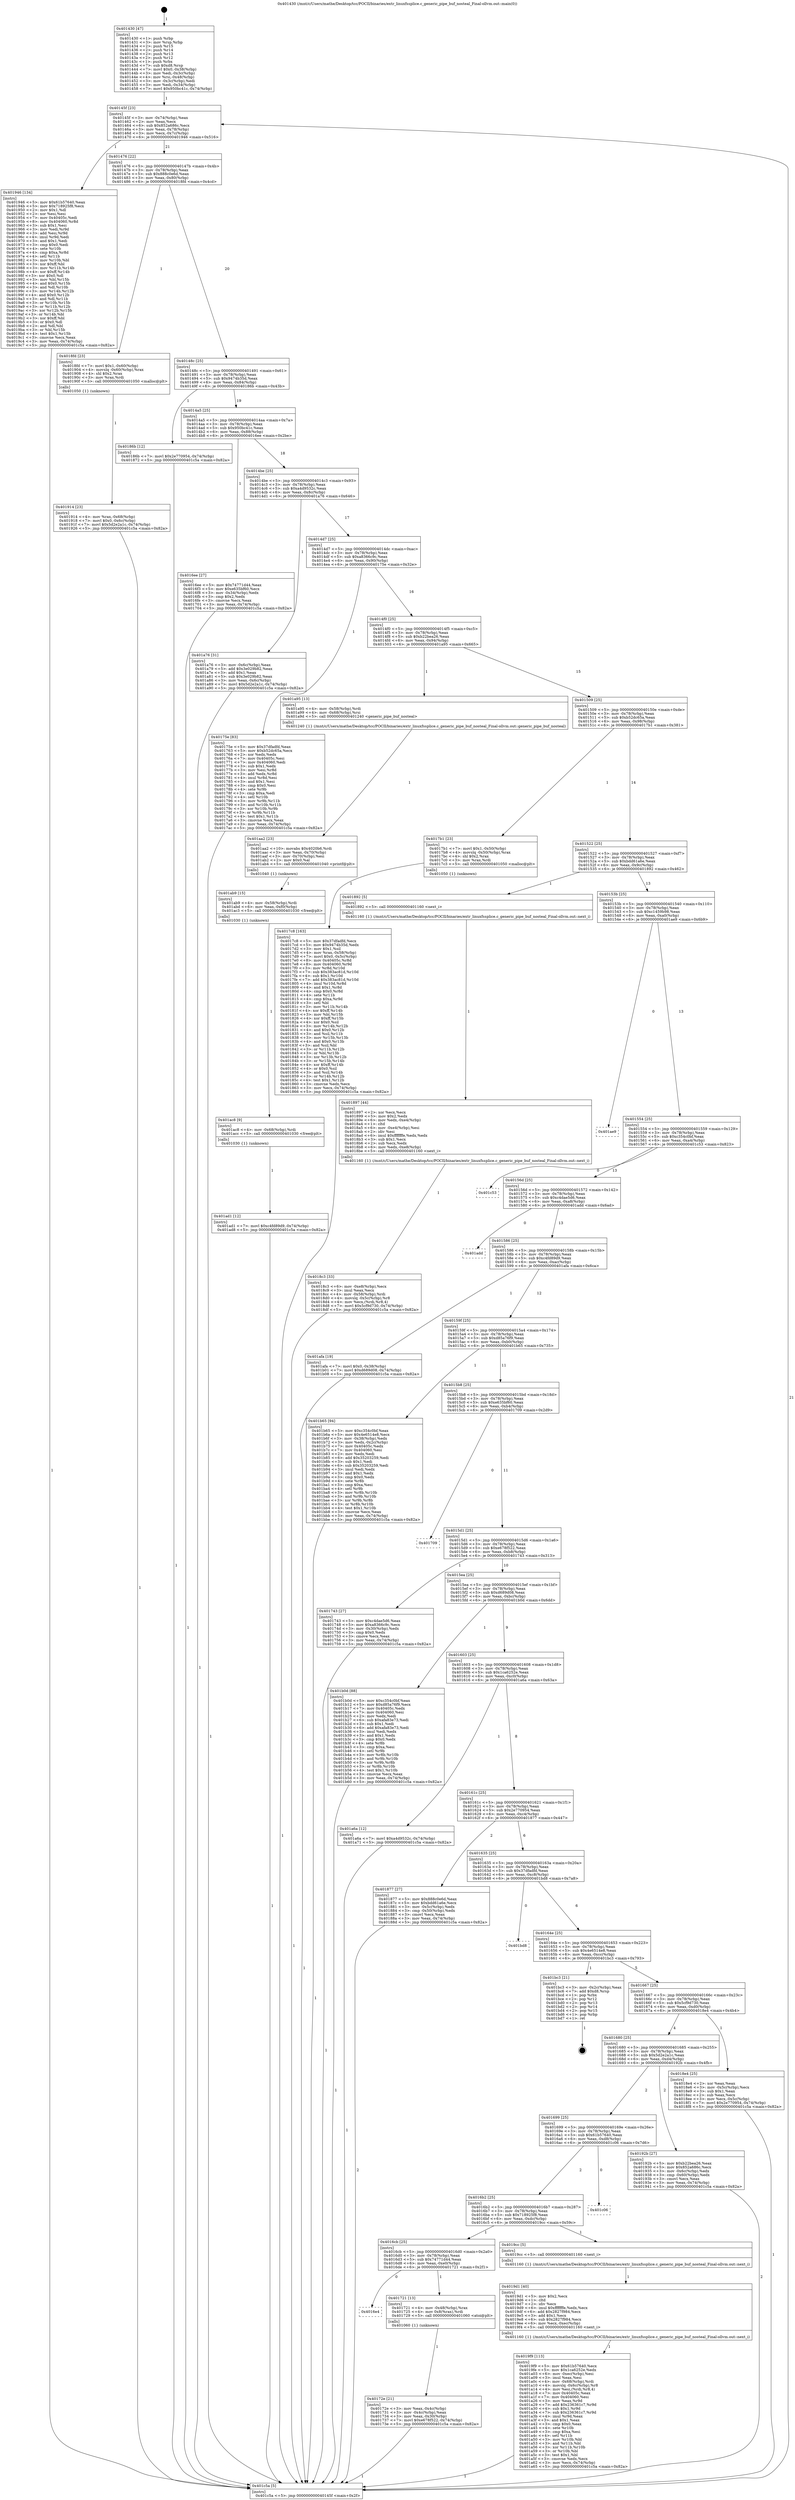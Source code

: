 digraph "0x401430" {
  label = "0x401430 (/mnt/c/Users/mathe/Desktop/tcc/POCII/binaries/extr_linuxfssplice.c_generic_pipe_buf_nosteal_Final-ollvm.out::main(0))"
  labelloc = "t"
  node[shape=record]

  Entry [label="",width=0.3,height=0.3,shape=circle,fillcolor=black,style=filled]
  "0x40145f" [label="{
     0x40145f [23]\l
     | [instrs]\l
     &nbsp;&nbsp;0x40145f \<+3\>: mov -0x74(%rbp),%eax\l
     &nbsp;&nbsp;0x401462 \<+2\>: mov %eax,%ecx\l
     &nbsp;&nbsp;0x401464 \<+6\>: sub $0x852a686c,%ecx\l
     &nbsp;&nbsp;0x40146a \<+3\>: mov %eax,-0x78(%rbp)\l
     &nbsp;&nbsp;0x40146d \<+3\>: mov %ecx,-0x7c(%rbp)\l
     &nbsp;&nbsp;0x401470 \<+6\>: je 0000000000401946 \<main+0x516\>\l
  }"]
  "0x401946" [label="{
     0x401946 [134]\l
     | [instrs]\l
     &nbsp;&nbsp;0x401946 \<+5\>: mov $0x61b57640,%eax\l
     &nbsp;&nbsp;0x40194b \<+5\>: mov $0x718925f8,%ecx\l
     &nbsp;&nbsp;0x401950 \<+2\>: mov $0x1,%dl\l
     &nbsp;&nbsp;0x401952 \<+2\>: xor %esi,%esi\l
     &nbsp;&nbsp;0x401954 \<+7\>: mov 0x40405c,%edi\l
     &nbsp;&nbsp;0x40195b \<+8\>: mov 0x404060,%r8d\l
     &nbsp;&nbsp;0x401963 \<+3\>: sub $0x1,%esi\l
     &nbsp;&nbsp;0x401966 \<+3\>: mov %edi,%r9d\l
     &nbsp;&nbsp;0x401969 \<+3\>: add %esi,%r9d\l
     &nbsp;&nbsp;0x40196c \<+4\>: imul %r9d,%edi\l
     &nbsp;&nbsp;0x401970 \<+3\>: and $0x1,%edi\l
     &nbsp;&nbsp;0x401973 \<+3\>: cmp $0x0,%edi\l
     &nbsp;&nbsp;0x401976 \<+4\>: sete %r10b\l
     &nbsp;&nbsp;0x40197a \<+4\>: cmp $0xa,%r8d\l
     &nbsp;&nbsp;0x40197e \<+4\>: setl %r11b\l
     &nbsp;&nbsp;0x401982 \<+3\>: mov %r10b,%bl\l
     &nbsp;&nbsp;0x401985 \<+3\>: xor $0xff,%bl\l
     &nbsp;&nbsp;0x401988 \<+3\>: mov %r11b,%r14b\l
     &nbsp;&nbsp;0x40198b \<+4\>: xor $0xff,%r14b\l
     &nbsp;&nbsp;0x40198f \<+3\>: xor $0x0,%dl\l
     &nbsp;&nbsp;0x401992 \<+3\>: mov %bl,%r15b\l
     &nbsp;&nbsp;0x401995 \<+4\>: and $0x0,%r15b\l
     &nbsp;&nbsp;0x401999 \<+3\>: and %dl,%r10b\l
     &nbsp;&nbsp;0x40199c \<+3\>: mov %r14b,%r12b\l
     &nbsp;&nbsp;0x40199f \<+4\>: and $0x0,%r12b\l
     &nbsp;&nbsp;0x4019a3 \<+3\>: and %dl,%r11b\l
     &nbsp;&nbsp;0x4019a6 \<+3\>: or %r10b,%r15b\l
     &nbsp;&nbsp;0x4019a9 \<+3\>: or %r11b,%r12b\l
     &nbsp;&nbsp;0x4019ac \<+3\>: xor %r12b,%r15b\l
     &nbsp;&nbsp;0x4019af \<+3\>: or %r14b,%bl\l
     &nbsp;&nbsp;0x4019b2 \<+3\>: xor $0xff,%bl\l
     &nbsp;&nbsp;0x4019b5 \<+3\>: or $0x0,%dl\l
     &nbsp;&nbsp;0x4019b8 \<+2\>: and %dl,%bl\l
     &nbsp;&nbsp;0x4019ba \<+3\>: or %bl,%r15b\l
     &nbsp;&nbsp;0x4019bd \<+4\>: test $0x1,%r15b\l
     &nbsp;&nbsp;0x4019c1 \<+3\>: cmovne %ecx,%eax\l
     &nbsp;&nbsp;0x4019c4 \<+3\>: mov %eax,-0x74(%rbp)\l
     &nbsp;&nbsp;0x4019c7 \<+5\>: jmp 0000000000401c5a \<main+0x82a\>\l
  }"]
  "0x401476" [label="{
     0x401476 [22]\l
     | [instrs]\l
     &nbsp;&nbsp;0x401476 \<+5\>: jmp 000000000040147b \<main+0x4b\>\l
     &nbsp;&nbsp;0x40147b \<+3\>: mov -0x78(%rbp),%eax\l
     &nbsp;&nbsp;0x40147e \<+5\>: sub $0x888c0e6d,%eax\l
     &nbsp;&nbsp;0x401483 \<+3\>: mov %eax,-0x80(%rbp)\l
     &nbsp;&nbsp;0x401486 \<+6\>: je 00000000004018fd \<main+0x4cd\>\l
  }"]
  Exit [label="",width=0.3,height=0.3,shape=circle,fillcolor=black,style=filled,peripheries=2]
  "0x4018fd" [label="{
     0x4018fd [23]\l
     | [instrs]\l
     &nbsp;&nbsp;0x4018fd \<+7\>: movl $0x1,-0x60(%rbp)\l
     &nbsp;&nbsp;0x401904 \<+4\>: movslq -0x60(%rbp),%rax\l
     &nbsp;&nbsp;0x401908 \<+4\>: shl $0x2,%rax\l
     &nbsp;&nbsp;0x40190c \<+3\>: mov %rax,%rdi\l
     &nbsp;&nbsp;0x40190f \<+5\>: call 0000000000401050 \<malloc@plt\>\l
     | [calls]\l
     &nbsp;&nbsp;0x401050 \{1\} (unknown)\l
  }"]
  "0x40148c" [label="{
     0x40148c [25]\l
     | [instrs]\l
     &nbsp;&nbsp;0x40148c \<+5\>: jmp 0000000000401491 \<main+0x61\>\l
     &nbsp;&nbsp;0x401491 \<+3\>: mov -0x78(%rbp),%eax\l
     &nbsp;&nbsp;0x401494 \<+5\>: sub $0x9474b35d,%eax\l
     &nbsp;&nbsp;0x401499 \<+6\>: mov %eax,-0x84(%rbp)\l
     &nbsp;&nbsp;0x40149f \<+6\>: je 000000000040186b \<main+0x43b\>\l
  }"]
  "0x401ad1" [label="{
     0x401ad1 [12]\l
     | [instrs]\l
     &nbsp;&nbsp;0x401ad1 \<+7\>: movl $0xc4fd89d9,-0x74(%rbp)\l
     &nbsp;&nbsp;0x401ad8 \<+5\>: jmp 0000000000401c5a \<main+0x82a\>\l
  }"]
  "0x40186b" [label="{
     0x40186b [12]\l
     | [instrs]\l
     &nbsp;&nbsp;0x40186b \<+7\>: movl $0x2e770954,-0x74(%rbp)\l
     &nbsp;&nbsp;0x401872 \<+5\>: jmp 0000000000401c5a \<main+0x82a\>\l
  }"]
  "0x4014a5" [label="{
     0x4014a5 [25]\l
     | [instrs]\l
     &nbsp;&nbsp;0x4014a5 \<+5\>: jmp 00000000004014aa \<main+0x7a\>\l
     &nbsp;&nbsp;0x4014aa \<+3\>: mov -0x78(%rbp),%eax\l
     &nbsp;&nbsp;0x4014ad \<+5\>: sub $0x950bc41c,%eax\l
     &nbsp;&nbsp;0x4014b2 \<+6\>: mov %eax,-0x88(%rbp)\l
     &nbsp;&nbsp;0x4014b8 \<+6\>: je 00000000004016ee \<main+0x2be\>\l
  }"]
  "0x401ac8" [label="{
     0x401ac8 [9]\l
     | [instrs]\l
     &nbsp;&nbsp;0x401ac8 \<+4\>: mov -0x68(%rbp),%rdi\l
     &nbsp;&nbsp;0x401acc \<+5\>: call 0000000000401030 \<free@plt\>\l
     | [calls]\l
     &nbsp;&nbsp;0x401030 \{1\} (unknown)\l
  }"]
  "0x4016ee" [label="{
     0x4016ee [27]\l
     | [instrs]\l
     &nbsp;&nbsp;0x4016ee \<+5\>: mov $0x74771d44,%eax\l
     &nbsp;&nbsp;0x4016f3 \<+5\>: mov $0xe635bf60,%ecx\l
     &nbsp;&nbsp;0x4016f8 \<+3\>: mov -0x34(%rbp),%edx\l
     &nbsp;&nbsp;0x4016fb \<+3\>: cmp $0x2,%edx\l
     &nbsp;&nbsp;0x4016fe \<+3\>: cmovne %ecx,%eax\l
     &nbsp;&nbsp;0x401701 \<+3\>: mov %eax,-0x74(%rbp)\l
     &nbsp;&nbsp;0x401704 \<+5\>: jmp 0000000000401c5a \<main+0x82a\>\l
  }"]
  "0x4014be" [label="{
     0x4014be [25]\l
     | [instrs]\l
     &nbsp;&nbsp;0x4014be \<+5\>: jmp 00000000004014c3 \<main+0x93\>\l
     &nbsp;&nbsp;0x4014c3 \<+3\>: mov -0x78(%rbp),%eax\l
     &nbsp;&nbsp;0x4014c6 \<+5\>: sub $0xa4d9532c,%eax\l
     &nbsp;&nbsp;0x4014cb \<+6\>: mov %eax,-0x8c(%rbp)\l
     &nbsp;&nbsp;0x4014d1 \<+6\>: je 0000000000401a76 \<main+0x646\>\l
  }"]
  "0x401c5a" [label="{
     0x401c5a [5]\l
     | [instrs]\l
     &nbsp;&nbsp;0x401c5a \<+5\>: jmp 000000000040145f \<main+0x2f\>\l
  }"]
  "0x401430" [label="{
     0x401430 [47]\l
     | [instrs]\l
     &nbsp;&nbsp;0x401430 \<+1\>: push %rbp\l
     &nbsp;&nbsp;0x401431 \<+3\>: mov %rsp,%rbp\l
     &nbsp;&nbsp;0x401434 \<+2\>: push %r15\l
     &nbsp;&nbsp;0x401436 \<+2\>: push %r14\l
     &nbsp;&nbsp;0x401438 \<+2\>: push %r13\l
     &nbsp;&nbsp;0x40143a \<+2\>: push %r12\l
     &nbsp;&nbsp;0x40143c \<+1\>: push %rbx\l
     &nbsp;&nbsp;0x40143d \<+7\>: sub $0xd8,%rsp\l
     &nbsp;&nbsp;0x401444 \<+7\>: movl $0x0,-0x38(%rbp)\l
     &nbsp;&nbsp;0x40144b \<+3\>: mov %edi,-0x3c(%rbp)\l
     &nbsp;&nbsp;0x40144e \<+4\>: mov %rsi,-0x48(%rbp)\l
     &nbsp;&nbsp;0x401452 \<+3\>: mov -0x3c(%rbp),%edi\l
     &nbsp;&nbsp;0x401455 \<+3\>: mov %edi,-0x34(%rbp)\l
     &nbsp;&nbsp;0x401458 \<+7\>: movl $0x950bc41c,-0x74(%rbp)\l
  }"]
  "0x401ab9" [label="{
     0x401ab9 [15]\l
     | [instrs]\l
     &nbsp;&nbsp;0x401ab9 \<+4\>: mov -0x58(%rbp),%rdi\l
     &nbsp;&nbsp;0x401abd \<+6\>: mov %eax,-0xf0(%rbp)\l
     &nbsp;&nbsp;0x401ac3 \<+5\>: call 0000000000401030 \<free@plt\>\l
     | [calls]\l
     &nbsp;&nbsp;0x401030 \{1\} (unknown)\l
  }"]
  "0x401a76" [label="{
     0x401a76 [31]\l
     | [instrs]\l
     &nbsp;&nbsp;0x401a76 \<+3\>: mov -0x6c(%rbp),%eax\l
     &nbsp;&nbsp;0x401a79 \<+5\>: add $0x3e029b82,%eax\l
     &nbsp;&nbsp;0x401a7e \<+3\>: add $0x1,%eax\l
     &nbsp;&nbsp;0x401a81 \<+5\>: sub $0x3e029b82,%eax\l
     &nbsp;&nbsp;0x401a86 \<+3\>: mov %eax,-0x6c(%rbp)\l
     &nbsp;&nbsp;0x401a89 \<+7\>: movl $0x5d2e2a1c,-0x74(%rbp)\l
     &nbsp;&nbsp;0x401a90 \<+5\>: jmp 0000000000401c5a \<main+0x82a\>\l
  }"]
  "0x4014d7" [label="{
     0x4014d7 [25]\l
     | [instrs]\l
     &nbsp;&nbsp;0x4014d7 \<+5\>: jmp 00000000004014dc \<main+0xac\>\l
     &nbsp;&nbsp;0x4014dc \<+3\>: mov -0x78(%rbp),%eax\l
     &nbsp;&nbsp;0x4014df \<+5\>: sub $0xa8366c9c,%eax\l
     &nbsp;&nbsp;0x4014e4 \<+6\>: mov %eax,-0x90(%rbp)\l
     &nbsp;&nbsp;0x4014ea \<+6\>: je 000000000040175e \<main+0x32e\>\l
  }"]
  "0x401aa2" [label="{
     0x401aa2 [23]\l
     | [instrs]\l
     &nbsp;&nbsp;0x401aa2 \<+10\>: movabs $0x4020b6,%rdi\l
     &nbsp;&nbsp;0x401aac \<+3\>: mov %eax,-0x70(%rbp)\l
     &nbsp;&nbsp;0x401aaf \<+3\>: mov -0x70(%rbp),%esi\l
     &nbsp;&nbsp;0x401ab2 \<+2\>: mov $0x0,%al\l
     &nbsp;&nbsp;0x401ab4 \<+5\>: call 0000000000401040 \<printf@plt\>\l
     | [calls]\l
     &nbsp;&nbsp;0x401040 \{1\} (unknown)\l
  }"]
  "0x40175e" [label="{
     0x40175e [83]\l
     | [instrs]\l
     &nbsp;&nbsp;0x40175e \<+5\>: mov $0x37dfadfd,%eax\l
     &nbsp;&nbsp;0x401763 \<+5\>: mov $0xb52dc65a,%ecx\l
     &nbsp;&nbsp;0x401768 \<+2\>: xor %edx,%edx\l
     &nbsp;&nbsp;0x40176a \<+7\>: mov 0x40405c,%esi\l
     &nbsp;&nbsp;0x401771 \<+7\>: mov 0x404060,%edi\l
     &nbsp;&nbsp;0x401778 \<+3\>: sub $0x1,%edx\l
     &nbsp;&nbsp;0x40177b \<+3\>: mov %esi,%r8d\l
     &nbsp;&nbsp;0x40177e \<+3\>: add %edx,%r8d\l
     &nbsp;&nbsp;0x401781 \<+4\>: imul %r8d,%esi\l
     &nbsp;&nbsp;0x401785 \<+3\>: and $0x1,%esi\l
     &nbsp;&nbsp;0x401788 \<+3\>: cmp $0x0,%esi\l
     &nbsp;&nbsp;0x40178b \<+4\>: sete %r9b\l
     &nbsp;&nbsp;0x40178f \<+3\>: cmp $0xa,%edi\l
     &nbsp;&nbsp;0x401792 \<+4\>: setl %r10b\l
     &nbsp;&nbsp;0x401796 \<+3\>: mov %r9b,%r11b\l
     &nbsp;&nbsp;0x401799 \<+3\>: and %r10b,%r11b\l
     &nbsp;&nbsp;0x40179c \<+3\>: xor %r10b,%r9b\l
     &nbsp;&nbsp;0x40179f \<+3\>: or %r9b,%r11b\l
     &nbsp;&nbsp;0x4017a2 \<+4\>: test $0x1,%r11b\l
     &nbsp;&nbsp;0x4017a6 \<+3\>: cmovne %ecx,%eax\l
     &nbsp;&nbsp;0x4017a9 \<+3\>: mov %eax,-0x74(%rbp)\l
     &nbsp;&nbsp;0x4017ac \<+5\>: jmp 0000000000401c5a \<main+0x82a\>\l
  }"]
  "0x4014f0" [label="{
     0x4014f0 [25]\l
     | [instrs]\l
     &nbsp;&nbsp;0x4014f0 \<+5\>: jmp 00000000004014f5 \<main+0xc5\>\l
     &nbsp;&nbsp;0x4014f5 \<+3\>: mov -0x78(%rbp),%eax\l
     &nbsp;&nbsp;0x4014f8 \<+5\>: sub $0xb22bea26,%eax\l
     &nbsp;&nbsp;0x4014fd \<+6\>: mov %eax,-0x94(%rbp)\l
     &nbsp;&nbsp;0x401503 \<+6\>: je 0000000000401a95 \<main+0x665\>\l
  }"]
  "0x4019f9" [label="{
     0x4019f9 [113]\l
     | [instrs]\l
     &nbsp;&nbsp;0x4019f9 \<+5\>: mov $0x61b57640,%ecx\l
     &nbsp;&nbsp;0x4019fe \<+5\>: mov $0x1ca6252e,%edx\l
     &nbsp;&nbsp;0x401a03 \<+6\>: mov -0xec(%rbp),%esi\l
     &nbsp;&nbsp;0x401a09 \<+3\>: imul %eax,%esi\l
     &nbsp;&nbsp;0x401a0c \<+4\>: mov -0x68(%rbp),%rdi\l
     &nbsp;&nbsp;0x401a10 \<+4\>: movslq -0x6c(%rbp),%r8\l
     &nbsp;&nbsp;0x401a14 \<+4\>: mov %esi,(%rdi,%r8,4)\l
     &nbsp;&nbsp;0x401a18 \<+7\>: mov 0x40405c,%eax\l
     &nbsp;&nbsp;0x401a1f \<+7\>: mov 0x404060,%esi\l
     &nbsp;&nbsp;0x401a26 \<+3\>: mov %eax,%r9d\l
     &nbsp;&nbsp;0x401a29 \<+7\>: add $0x236361c7,%r9d\l
     &nbsp;&nbsp;0x401a30 \<+4\>: sub $0x1,%r9d\l
     &nbsp;&nbsp;0x401a34 \<+7\>: sub $0x236361c7,%r9d\l
     &nbsp;&nbsp;0x401a3b \<+4\>: imul %r9d,%eax\l
     &nbsp;&nbsp;0x401a3f \<+3\>: and $0x1,%eax\l
     &nbsp;&nbsp;0x401a42 \<+3\>: cmp $0x0,%eax\l
     &nbsp;&nbsp;0x401a45 \<+4\>: sete %r10b\l
     &nbsp;&nbsp;0x401a49 \<+3\>: cmp $0xa,%esi\l
     &nbsp;&nbsp;0x401a4c \<+4\>: setl %r11b\l
     &nbsp;&nbsp;0x401a50 \<+3\>: mov %r10b,%bl\l
     &nbsp;&nbsp;0x401a53 \<+3\>: and %r11b,%bl\l
     &nbsp;&nbsp;0x401a56 \<+3\>: xor %r11b,%r10b\l
     &nbsp;&nbsp;0x401a59 \<+3\>: or %r10b,%bl\l
     &nbsp;&nbsp;0x401a5c \<+3\>: test $0x1,%bl\l
     &nbsp;&nbsp;0x401a5f \<+3\>: cmovne %edx,%ecx\l
     &nbsp;&nbsp;0x401a62 \<+3\>: mov %ecx,-0x74(%rbp)\l
     &nbsp;&nbsp;0x401a65 \<+5\>: jmp 0000000000401c5a \<main+0x82a\>\l
  }"]
  "0x401a95" [label="{
     0x401a95 [13]\l
     | [instrs]\l
     &nbsp;&nbsp;0x401a95 \<+4\>: mov -0x58(%rbp),%rdi\l
     &nbsp;&nbsp;0x401a99 \<+4\>: mov -0x68(%rbp),%rsi\l
     &nbsp;&nbsp;0x401a9d \<+5\>: call 0000000000401240 \<generic_pipe_buf_nosteal\>\l
     | [calls]\l
     &nbsp;&nbsp;0x401240 \{1\} (/mnt/c/Users/mathe/Desktop/tcc/POCII/binaries/extr_linuxfssplice.c_generic_pipe_buf_nosteal_Final-ollvm.out::generic_pipe_buf_nosteal)\l
  }"]
  "0x401509" [label="{
     0x401509 [25]\l
     | [instrs]\l
     &nbsp;&nbsp;0x401509 \<+5\>: jmp 000000000040150e \<main+0xde\>\l
     &nbsp;&nbsp;0x40150e \<+3\>: mov -0x78(%rbp),%eax\l
     &nbsp;&nbsp;0x401511 \<+5\>: sub $0xb52dc65a,%eax\l
     &nbsp;&nbsp;0x401516 \<+6\>: mov %eax,-0x98(%rbp)\l
     &nbsp;&nbsp;0x40151c \<+6\>: je 00000000004017b1 \<main+0x381\>\l
  }"]
  "0x4019d1" [label="{
     0x4019d1 [40]\l
     | [instrs]\l
     &nbsp;&nbsp;0x4019d1 \<+5\>: mov $0x2,%ecx\l
     &nbsp;&nbsp;0x4019d6 \<+1\>: cltd\l
     &nbsp;&nbsp;0x4019d7 \<+2\>: idiv %ecx\l
     &nbsp;&nbsp;0x4019d9 \<+6\>: imul $0xfffffffe,%edx,%ecx\l
     &nbsp;&nbsp;0x4019df \<+6\>: add $0x2827f984,%ecx\l
     &nbsp;&nbsp;0x4019e5 \<+3\>: add $0x1,%ecx\l
     &nbsp;&nbsp;0x4019e8 \<+6\>: sub $0x2827f984,%ecx\l
     &nbsp;&nbsp;0x4019ee \<+6\>: mov %ecx,-0xec(%rbp)\l
     &nbsp;&nbsp;0x4019f4 \<+5\>: call 0000000000401160 \<next_i\>\l
     | [calls]\l
     &nbsp;&nbsp;0x401160 \{1\} (/mnt/c/Users/mathe/Desktop/tcc/POCII/binaries/extr_linuxfssplice.c_generic_pipe_buf_nosteal_Final-ollvm.out::next_i)\l
  }"]
  "0x4017b1" [label="{
     0x4017b1 [23]\l
     | [instrs]\l
     &nbsp;&nbsp;0x4017b1 \<+7\>: movl $0x1,-0x50(%rbp)\l
     &nbsp;&nbsp;0x4017b8 \<+4\>: movslq -0x50(%rbp),%rax\l
     &nbsp;&nbsp;0x4017bc \<+4\>: shl $0x2,%rax\l
     &nbsp;&nbsp;0x4017c0 \<+3\>: mov %rax,%rdi\l
     &nbsp;&nbsp;0x4017c3 \<+5\>: call 0000000000401050 \<malloc@plt\>\l
     | [calls]\l
     &nbsp;&nbsp;0x401050 \{1\} (unknown)\l
  }"]
  "0x401522" [label="{
     0x401522 [25]\l
     | [instrs]\l
     &nbsp;&nbsp;0x401522 \<+5\>: jmp 0000000000401527 \<main+0xf7\>\l
     &nbsp;&nbsp;0x401527 \<+3\>: mov -0x78(%rbp),%eax\l
     &nbsp;&nbsp;0x40152a \<+5\>: sub $0xbdd61a6e,%eax\l
     &nbsp;&nbsp;0x40152f \<+6\>: mov %eax,-0x9c(%rbp)\l
     &nbsp;&nbsp;0x401535 \<+6\>: je 0000000000401892 \<main+0x462\>\l
  }"]
  "0x401914" [label="{
     0x401914 [23]\l
     | [instrs]\l
     &nbsp;&nbsp;0x401914 \<+4\>: mov %rax,-0x68(%rbp)\l
     &nbsp;&nbsp;0x401918 \<+7\>: movl $0x0,-0x6c(%rbp)\l
     &nbsp;&nbsp;0x40191f \<+7\>: movl $0x5d2e2a1c,-0x74(%rbp)\l
     &nbsp;&nbsp;0x401926 \<+5\>: jmp 0000000000401c5a \<main+0x82a\>\l
  }"]
  "0x401892" [label="{
     0x401892 [5]\l
     | [instrs]\l
     &nbsp;&nbsp;0x401892 \<+5\>: call 0000000000401160 \<next_i\>\l
     | [calls]\l
     &nbsp;&nbsp;0x401160 \{1\} (/mnt/c/Users/mathe/Desktop/tcc/POCII/binaries/extr_linuxfssplice.c_generic_pipe_buf_nosteal_Final-ollvm.out::next_i)\l
  }"]
  "0x40153b" [label="{
     0x40153b [25]\l
     | [instrs]\l
     &nbsp;&nbsp;0x40153b \<+5\>: jmp 0000000000401540 \<main+0x110\>\l
     &nbsp;&nbsp;0x401540 \<+3\>: mov -0x78(%rbp),%eax\l
     &nbsp;&nbsp;0x401543 \<+5\>: sub $0xc1459b98,%eax\l
     &nbsp;&nbsp;0x401548 \<+6\>: mov %eax,-0xa0(%rbp)\l
     &nbsp;&nbsp;0x40154e \<+6\>: je 0000000000401ae9 \<main+0x6b9\>\l
  }"]
  "0x4018c3" [label="{
     0x4018c3 [33]\l
     | [instrs]\l
     &nbsp;&nbsp;0x4018c3 \<+6\>: mov -0xe8(%rbp),%ecx\l
     &nbsp;&nbsp;0x4018c9 \<+3\>: imul %eax,%ecx\l
     &nbsp;&nbsp;0x4018cc \<+4\>: mov -0x58(%rbp),%rdi\l
     &nbsp;&nbsp;0x4018d0 \<+4\>: movslq -0x5c(%rbp),%r8\l
     &nbsp;&nbsp;0x4018d4 \<+4\>: mov %ecx,(%rdi,%r8,4)\l
     &nbsp;&nbsp;0x4018d8 \<+7\>: movl $0x5cf9d730,-0x74(%rbp)\l
     &nbsp;&nbsp;0x4018df \<+5\>: jmp 0000000000401c5a \<main+0x82a\>\l
  }"]
  "0x401ae9" [label="{
     0x401ae9\l
  }", style=dashed]
  "0x401554" [label="{
     0x401554 [25]\l
     | [instrs]\l
     &nbsp;&nbsp;0x401554 \<+5\>: jmp 0000000000401559 \<main+0x129\>\l
     &nbsp;&nbsp;0x401559 \<+3\>: mov -0x78(%rbp),%eax\l
     &nbsp;&nbsp;0x40155c \<+5\>: sub $0xc354c0bf,%eax\l
     &nbsp;&nbsp;0x401561 \<+6\>: mov %eax,-0xa4(%rbp)\l
     &nbsp;&nbsp;0x401567 \<+6\>: je 0000000000401c53 \<main+0x823\>\l
  }"]
  "0x401897" [label="{
     0x401897 [44]\l
     | [instrs]\l
     &nbsp;&nbsp;0x401897 \<+2\>: xor %ecx,%ecx\l
     &nbsp;&nbsp;0x401899 \<+5\>: mov $0x2,%edx\l
     &nbsp;&nbsp;0x40189e \<+6\>: mov %edx,-0xe4(%rbp)\l
     &nbsp;&nbsp;0x4018a4 \<+1\>: cltd\l
     &nbsp;&nbsp;0x4018a5 \<+6\>: mov -0xe4(%rbp),%esi\l
     &nbsp;&nbsp;0x4018ab \<+2\>: idiv %esi\l
     &nbsp;&nbsp;0x4018ad \<+6\>: imul $0xfffffffe,%edx,%edx\l
     &nbsp;&nbsp;0x4018b3 \<+3\>: sub $0x1,%ecx\l
     &nbsp;&nbsp;0x4018b6 \<+2\>: sub %ecx,%edx\l
     &nbsp;&nbsp;0x4018b8 \<+6\>: mov %edx,-0xe8(%rbp)\l
     &nbsp;&nbsp;0x4018be \<+5\>: call 0000000000401160 \<next_i\>\l
     | [calls]\l
     &nbsp;&nbsp;0x401160 \{1\} (/mnt/c/Users/mathe/Desktop/tcc/POCII/binaries/extr_linuxfssplice.c_generic_pipe_buf_nosteal_Final-ollvm.out::next_i)\l
  }"]
  "0x401c53" [label="{
     0x401c53\l
  }", style=dashed]
  "0x40156d" [label="{
     0x40156d [25]\l
     | [instrs]\l
     &nbsp;&nbsp;0x40156d \<+5\>: jmp 0000000000401572 \<main+0x142\>\l
     &nbsp;&nbsp;0x401572 \<+3\>: mov -0x78(%rbp),%eax\l
     &nbsp;&nbsp;0x401575 \<+5\>: sub $0xc4dae5d6,%eax\l
     &nbsp;&nbsp;0x40157a \<+6\>: mov %eax,-0xa8(%rbp)\l
     &nbsp;&nbsp;0x401580 \<+6\>: je 0000000000401add \<main+0x6ad\>\l
  }"]
  "0x4017c8" [label="{
     0x4017c8 [163]\l
     | [instrs]\l
     &nbsp;&nbsp;0x4017c8 \<+5\>: mov $0x37dfadfd,%ecx\l
     &nbsp;&nbsp;0x4017cd \<+5\>: mov $0x9474b35d,%edx\l
     &nbsp;&nbsp;0x4017d2 \<+3\>: mov $0x1,%sil\l
     &nbsp;&nbsp;0x4017d5 \<+4\>: mov %rax,-0x58(%rbp)\l
     &nbsp;&nbsp;0x4017d9 \<+7\>: movl $0x0,-0x5c(%rbp)\l
     &nbsp;&nbsp;0x4017e0 \<+8\>: mov 0x40405c,%r8d\l
     &nbsp;&nbsp;0x4017e8 \<+8\>: mov 0x404060,%r9d\l
     &nbsp;&nbsp;0x4017f0 \<+3\>: mov %r8d,%r10d\l
     &nbsp;&nbsp;0x4017f3 \<+7\>: sub $0x383ac81d,%r10d\l
     &nbsp;&nbsp;0x4017fa \<+4\>: sub $0x1,%r10d\l
     &nbsp;&nbsp;0x4017fe \<+7\>: add $0x383ac81d,%r10d\l
     &nbsp;&nbsp;0x401805 \<+4\>: imul %r10d,%r8d\l
     &nbsp;&nbsp;0x401809 \<+4\>: and $0x1,%r8d\l
     &nbsp;&nbsp;0x40180d \<+4\>: cmp $0x0,%r8d\l
     &nbsp;&nbsp;0x401811 \<+4\>: sete %r11b\l
     &nbsp;&nbsp;0x401815 \<+4\>: cmp $0xa,%r9d\l
     &nbsp;&nbsp;0x401819 \<+3\>: setl %bl\l
     &nbsp;&nbsp;0x40181c \<+3\>: mov %r11b,%r14b\l
     &nbsp;&nbsp;0x40181f \<+4\>: xor $0xff,%r14b\l
     &nbsp;&nbsp;0x401823 \<+3\>: mov %bl,%r15b\l
     &nbsp;&nbsp;0x401826 \<+4\>: xor $0xff,%r15b\l
     &nbsp;&nbsp;0x40182a \<+4\>: xor $0x0,%sil\l
     &nbsp;&nbsp;0x40182e \<+3\>: mov %r14b,%r12b\l
     &nbsp;&nbsp;0x401831 \<+4\>: and $0x0,%r12b\l
     &nbsp;&nbsp;0x401835 \<+3\>: and %sil,%r11b\l
     &nbsp;&nbsp;0x401838 \<+3\>: mov %r15b,%r13b\l
     &nbsp;&nbsp;0x40183b \<+4\>: and $0x0,%r13b\l
     &nbsp;&nbsp;0x40183f \<+3\>: and %sil,%bl\l
     &nbsp;&nbsp;0x401842 \<+3\>: or %r11b,%r12b\l
     &nbsp;&nbsp;0x401845 \<+3\>: or %bl,%r13b\l
     &nbsp;&nbsp;0x401848 \<+3\>: xor %r13b,%r12b\l
     &nbsp;&nbsp;0x40184b \<+3\>: or %r15b,%r14b\l
     &nbsp;&nbsp;0x40184e \<+4\>: xor $0xff,%r14b\l
     &nbsp;&nbsp;0x401852 \<+4\>: or $0x0,%sil\l
     &nbsp;&nbsp;0x401856 \<+3\>: and %sil,%r14b\l
     &nbsp;&nbsp;0x401859 \<+3\>: or %r14b,%r12b\l
     &nbsp;&nbsp;0x40185c \<+4\>: test $0x1,%r12b\l
     &nbsp;&nbsp;0x401860 \<+3\>: cmovne %edx,%ecx\l
     &nbsp;&nbsp;0x401863 \<+3\>: mov %ecx,-0x74(%rbp)\l
     &nbsp;&nbsp;0x401866 \<+5\>: jmp 0000000000401c5a \<main+0x82a\>\l
  }"]
  "0x401add" [label="{
     0x401add\l
  }", style=dashed]
  "0x401586" [label="{
     0x401586 [25]\l
     | [instrs]\l
     &nbsp;&nbsp;0x401586 \<+5\>: jmp 000000000040158b \<main+0x15b\>\l
     &nbsp;&nbsp;0x40158b \<+3\>: mov -0x78(%rbp),%eax\l
     &nbsp;&nbsp;0x40158e \<+5\>: sub $0xc4fd89d9,%eax\l
     &nbsp;&nbsp;0x401593 \<+6\>: mov %eax,-0xac(%rbp)\l
     &nbsp;&nbsp;0x401599 \<+6\>: je 0000000000401afa \<main+0x6ca\>\l
  }"]
  "0x40172e" [label="{
     0x40172e [21]\l
     | [instrs]\l
     &nbsp;&nbsp;0x40172e \<+3\>: mov %eax,-0x4c(%rbp)\l
     &nbsp;&nbsp;0x401731 \<+3\>: mov -0x4c(%rbp),%eax\l
     &nbsp;&nbsp;0x401734 \<+3\>: mov %eax,-0x30(%rbp)\l
     &nbsp;&nbsp;0x401737 \<+7\>: movl $0xe678f522,-0x74(%rbp)\l
     &nbsp;&nbsp;0x40173e \<+5\>: jmp 0000000000401c5a \<main+0x82a\>\l
  }"]
  "0x401afa" [label="{
     0x401afa [19]\l
     | [instrs]\l
     &nbsp;&nbsp;0x401afa \<+7\>: movl $0x0,-0x38(%rbp)\l
     &nbsp;&nbsp;0x401b01 \<+7\>: movl $0xd689d08,-0x74(%rbp)\l
     &nbsp;&nbsp;0x401b08 \<+5\>: jmp 0000000000401c5a \<main+0x82a\>\l
  }"]
  "0x40159f" [label="{
     0x40159f [25]\l
     | [instrs]\l
     &nbsp;&nbsp;0x40159f \<+5\>: jmp 00000000004015a4 \<main+0x174\>\l
     &nbsp;&nbsp;0x4015a4 \<+3\>: mov -0x78(%rbp),%eax\l
     &nbsp;&nbsp;0x4015a7 \<+5\>: sub $0xd85a76f9,%eax\l
     &nbsp;&nbsp;0x4015ac \<+6\>: mov %eax,-0xb0(%rbp)\l
     &nbsp;&nbsp;0x4015b2 \<+6\>: je 0000000000401b65 \<main+0x735\>\l
  }"]
  "0x4016e4" [label="{
     0x4016e4\l
  }", style=dashed]
  "0x401b65" [label="{
     0x401b65 [94]\l
     | [instrs]\l
     &nbsp;&nbsp;0x401b65 \<+5\>: mov $0xc354c0bf,%eax\l
     &nbsp;&nbsp;0x401b6a \<+5\>: mov $0x4e6514e8,%ecx\l
     &nbsp;&nbsp;0x401b6f \<+3\>: mov -0x38(%rbp),%edx\l
     &nbsp;&nbsp;0x401b72 \<+3\>: mov %edx,-0x2c(%rbp)\l
     &nbsp;&nbsp;0x401b75 \<+7\>: mov 0x40405c,%edx\l
     &nbsp;&nbsp;0x401b7c \<+7\>: mov 0x404060,%esi\l
     &nbsp;&nbsp;0x401b83 \<+2\>: mov %edx,%edi\l
     &nbsp;&nbsp;0x401b85 \<+6\>: add $0x35203259,%edi\l
     &nbsp;&nbsp;0x401b8b \<+3\>: sub $0x1,%edi\l
     &nbsp;&nbsp;0x401b8e \<+6\>: sub $0x35203259,%edi\l
     &nbsp;&nbsp;0x401b94 \<+3\>: imul %edi,%edx\l
     &nbsp;&nbsp;0x401b97 \<+3\>: and $0x1,%edx\l
     &nbsp;&nbsp;0x401b9a \<+3\>: cmp $0x0,%edx\l
     &nbsp;&nbsp;0x401b9d \<+4\>: sete %r8b\l
     &nbsp;&nbsp;0x401ba1 \<+3\>: cmp $0xa,%esi\l
     &nbsp;&nbsp;0x401ba4 \<+4\>: setl %r9b\l
     &nbsp;&nbsp;0x401ba8 \<+3\>: mov %r8b,%r10b\l
     &nbsp;&nbsp;0x401bab \<+3\>: and %r9b,%r10b\l
     &nbsp;&nbsp;0x401bae \<+3\>: xor %r9b,%r8b\l
     &nbsp;&nbsp;0x401bb1 \<+3\>: or %r8b,%r10b\l
     &nbsp;&nbsp;0x401bb4 \<+4\>: test $0x1,%r10b\l
     &nbsp;&nbsp;0x401bb8 \<+3\>: cmovne %ecx,%eax\l
     &nbsp;&nbsp;0x401bbb \<+3\>: mov %eax,-0x74(%rbp)\l
     &nbsp;&nbsp;0x401bbe \<+5\>: jmp 0000000000401c5a \<main+0x82a\>\l
  }"]
  "0x4015b8" [label="{
     0x4015b8 [25]\l
     | [instrs]\l
     &nbsp;&nbsp;0x4015b8 \<+5\>: jmp 00000000004015bd \<main+0x18d\>\l
     &nbsp;&nbsp;0x4015bd \<+3\>: mov -0x78(%rbp),%eax\l
     &nbsp;&nbsp;0x4015c0 \<+5\>: sub $0xe635bf60,%eax\l
     &nbsp;&nbsp;0x4015c5 \<+6\>: mov %eax,-0xb4(%rbp)\l
     &nbsp;&nbsp;0x4015cb \<+6\>: je 0000000000401709 \<main+0x2d9\>\l
  }"]
  "0x401721" [label="{
     0x401721 [13]\l
     | [instrs]\l
     &nbsp;&nbsp;0x401721 \<+4\>: mov -0x48(%rbp),%rax\l
     &nbsp;&nbsp;0x401725 \<+4\>: mov 0x8(%rax),%rdi\l
     &nbsp;&nbsp;0x401729 \<+5\>: call 0000000000401060 \<atoi@plt\>\l
     | [calls]\l
     &nbsp;&nbsp;0x401060 \{1\} (unknown)\l
  }"]
  "0x401709" [label="{
     0x401709\l
  }", style=dashed]
  "0x4015d1" [label="{
     0x4015d1 [25]\l
     | [instrs]\l
     &nbsp;&nbsp;0x4015d1 \<+5\>: jmp 00000000004015d6 \<main+0x1a6\>\l
     &nbsp;&nbsp;0x4015d6 \<+3\>: mov -0x78(%rbp),%eax\l
     &nbsp;&nbsp;0x4015d9 \<+5\>: sub $0xe678f522,%eax\l
     &nbsp;&nbsp;0x4015de \<+6\>: mov %eax,-0xb8(%rbp)\l
     &nbsp;&nbsp;0x4015e4 \<+6\>: je 0000000000401743 \<main+0x313\>\l
  }"]
  "0x4016cb" [label="{
     0x4016cb [25]\l
     | [instrs]\l
     &nbsp;&nbsp;0x4016cb \<+5\>: jmp 00000000004016d0 \<main+0x2a0\>\l
     &nbsp;&nbsp;0x4016d0 \<+3\>: mov -0x78(%rbp),%eax\l
     &nbsp;&nbsp;0x4016d3 \<+5\>: sub $0x74771d44,%eax\l
     &nbsp;&nbsp;0x4016d8 \<+6\>: mov %eax,-0xe0(%rbp)\l
     &nbsp;&nbsp;0x4016de \<+6\>: je 0000000000401721 \<main+0x2f1\>\l
  }"]
  "0x401743" [label="{
     0x401743 [27]\l
     | [instrs]\l
     &nbsp;&nbsp;0x401743 \<+5\>: mov $0xc4dae5d6,%eax\l
     &nbsp;&nbsp;0x401748 \<+5\>: mov $0xa8366c9c,%ecx\l
     &nbsp;&nbsp;0x40174d \<+3\>: mov -0x30(%rbp),%edx\l
     &nbsp;&nbsp;0x401750 \<+3\>: cmp $0x0,%edx\l
     &nbsp;&nbsp;0x401753 \<+3\>: cmove %ecx,%eax\l
     &nbsp;&nbsp;0x401756 \<+3\>: mov %eax,-0x74(%rbp)\l
     &nbsp;&nbsp;0x401759 \<+5\>: jmp 0000000000401c5a \<main+0x82a\>\l
  }"]
  "0x4015ea" [label="{
     0x4015ea [25]\l
     | [instrs]\l
     &nbsp;&nbsp;0x4015ea \<+5\>: jmp 00000000004015ef \<main+0x1bf\>\l
     &nbsp;&nbsp;0x4015ef \<+3\>: mov -0x78(%rbp),%eax\l
     &nbsp;&nbsp;0x4015f2 \<+5\>: sub $0xd689d08,%eax\l
     &nbsp;&nbsp;0x4015f7 \<+6\>: mov %eax,-0xbc(%rbp)\l
     &nbsp;&nbsp;0x4015fd \<+6\>: je 0000000000401b0d \<main+0x6dd\>\l
  }"]
  "0x4019cc" [label="{
     0x4019cc [5]\l
     | [instrs]\l
     &nbsp;&nbsp;0x4019cc \<+5\>: call 0000000000401160 \<next_i\>\l
     | [calls]\l
     &nbsp;&nbsp;0x401160 \{1\} (/mnt/c/Users/mathe/Desktop/tcc/POCII/binaries/extr_linuxfssplice.c_generic_pipe_buf_nosteal_Final-ollvm.out::next_i)\l
  }"]
  "0x401b0d" [label="{
     0x401b0d [88]\l
     | [instrs]\l
     &nbsp;&nbsp;0x401b0d \<+5\>: mov $0xc354c0bf,%eax\l
     &nbsp;&nbsp;0x401b12 \<+5\>: mov $0xd85a76f9,%ecx\l
     &nbsp;&nbsp;0x401b17 \<+7\>: mov 0x40405c,%edx\l
     &nbsp;&nbsp;0x401b1e \<+7\>: mov 0x404060,%esi\l
     &nbsp;&nbsp;0x401b25 \<+2\>: mov %edx,%edi\l
     &nbsp;&nbsp;0x401b27 \<+6\>: sub $0xafa83e73,%edi\l
     &nbsp;&nbsp;0x401b2d \<+3\>: sub $0x1,%edi\l
     &nbsp;&nbsp;0x401b30 \<+6\>: add $0xafa83e73,%edi\l
     &nbsp;&nbsp;0x401b36 \<+3\>: imul %edi,%edx\l
     &nbsp;&nbsp;0x401b39 \<+3\>: and $0x1,%edx\l
     &nbsp;&nbsp;0x401b3c \<+3\>: cmp $0x0,%edx\l
     &nbsp;&nbsp;0x401b3f \<+4\>: sete %r8b\l
     &nbsp;&nbsp;0x401b43 \<+3\>: cmp $0xa,%esi\l
     &nbsp;&nbsp;0x401b46 \<+4\>: setl %r9b\l
     &nbsp;&nbsp;0x401b4a \<+3\>: mov %r8b,%r10b\l
     &nbsp;&nbsp;0x401b4d \<+3\>: and %r9b,%r10b\l
     &nbsp;&nbsp;0x401b50 \<+3\>: xor %r9b,%r8b\l
     &nbsp;&nbsp;0x401b53 \<+3\>: or %r8b,%r10b\l
     &nbsp;&nbsp;0x401b56 \<+4\>: test $0x1,%r10b\l
     &nbsp;&nbsp;0x401b5a \<+3\>: cmovne %ecx,%eax\l
     &nbsp;&nbsp;0x401b5d \<+3\>: mov %eax,-0x74(%rbp)\l
     &nbsp;&nbsp;0x401b60 \<+5\>: jmp 0000000000401c5a \<main+0x82a\>\l
  }"]
  "0x401603" [label="{
     0x401603 [25]\l
     | [instrs]\l
     &nbsp;&nbsp;0x401603 \<+5\>: jmp 0000000000401608 \<main+0x1d8\>\l
     &nbsp;&nbsp;0x401608 \<+3\>: mov -0x78(%rbp),%eax\l
     &nbsp;&nbsp;0x40160b \<+5\>: sub $0x1ca6252e,%eax\l
     &nbsp;&nbsp;0x401610 \<+6\>: mov %eax,-0xc0(%rbp)\l
     &nbsp;&nbsp;0x401616 \<+6\>: je 0000000000401a6a \<main+0x63a\>\l
  }"]
  "0x4016b2" [label="{
     0x4016b2 [25]\l
     | [instrs]\l
     &nbsp;&nbsp;0x4016b2 \<+5\>: jmp 00000000004016b7 \<main+0x287\>\l
     &nbsp;&nbsp;0x4016b7 \<+3\>: mov -0x78(%rbp),%eax\l
     &nbsp;&nbsp;0x4016ba \<+5\>: sub $0x718925f8,%eax\l
     &nbsp;&nbsp;0x4016bf \<+6\>: mov %eax,-0xdc(%rbp)\l
     &nbsp;&nbsp;0x4016c5 \<+6\>: je 00000000004019cc \<main+0x59c\>\l
  }"]
  "0x401a6a" [label="{
     0x401a6a [12]\l
     | [instrs]\l
     &nbsp;&nbsp;0x401a6a \<+7\>: movl $0xa4d9532c,-0x74(%rbp)\l
     &nbsp;&nbsp;0x401a71 \<+5\>: jmp 0000000000401c5a \<main+0x82a\>\l
  }"]
  "0x40161c" [label="{
     0x40161c [25]\l
     | [instrs]\l
     &nbsp;&nbsp;0x40161c \<+5\>: jmp 0000000000401621 \<main+0x1f1\>\l
     &nbsp;&nbsp;0x401621 \<+3\>: mov -0x78(%rbp),%eax\l
     &nbsp;&nbsp;0x401624 \<+5\>: sub $0x2e770954,%eax\l
     &nbsp;&nbsp;0x401629 \<+6\>: mov %eax,-0xc4(%rbp)\l
     &nbsp;&nbsp;0x40162f \<+6\>: je 0000000000401877 \<main+0x447\>\l
  }"]
  "0x401c06" [label="{
     0x401c06\l
  }", style=dashed]
  "0x401877" [label="{
     0x401877 [27]\l
     | [instrs]\l
     &nbsp;&nbsp;0x401877 \<+5\>: mov $0x888c0e6d,%eax\l
     &nbsp;&nbsp;0x40187c \<+5\>: mov $0xbdd61a6e,%ecx\l
     &nbsp;&nbsp;0x401881 \<+3\>: mov -0x5c(%rbp),%edx\l
     &nbsp;&nbsp;0x401884 \<+3\>: cmp -0x50(%rbp),%edx\l
     &nbsp;&nbsp;0x401887 \<+3\>: cmovl %ecx,%eax\l
     &nbsp;&nbsp;0x40188a \<+3\>: mov %eax,-0x74(%rbp)\l
     &nbsp;&nbsp;0x40188d \<+5\>: jmp 0000000000401c5a \<main+0x82a\>\l
  }"]
  "0x401635" [label="{
     0x401635 [25]\l
     | [instrs]\l
     &nbsp;&nbsp;0x401635 \<+5\>: jmp 000000000040163a \<main+0x20a\>\l
     &nbsp;&nbsp;0x40163a \<+3\>: mov -0x78(%rbp),%eax\l
     &nbsp;&nbsp;0x40163d \<+5\>: sub $0x37dfadfd,%eax\l
     &nbsp;&nbsp;0x401642 \<+6\>: mov %eax,-0xc8(%rbp)\l
     &nbsp;&nbsp;0x401648 \<+6\>: je 0000000000401bd8 \<main+0x7a8\>\l
  }"]
  "0x401699" [label="{
     0x401699 [25]\l
     | [instrs]\l
     &nbsp;&nbsp;0x401699 \<+5\>: jmp 000000000040169e \<main+0x26e\>\l
     &nbsp;&nbsp;0x40169e \<+3\>: mov -0x78(%rbp),%eax\l
     &nbsp;&nbsp;0x4016a1 \<+5\>: sub $0x61b57640,%eax\l
     &nbsp;&nbsp;0x4016a6 \<+6\>: mov %eax,-0xd8(%rbp)\l
     &nbsp;&nbsp;0x4016ac \<+6\>: je 0000000000401c06 \<main+0x7d6\>\l
  }"]
  "0x401bd8" [label="{
     0x401bd8\l
  }", style=dashed]
  "0x40164e" [label="{
     0x40164e [25]\l
     | [instrs]\l
     &nbsp;&nbsp;0x40164e \<+5\>: jmp 0000000000401653 \<main+0x223\>\l
     &nbsp;&nbsp;0x401653 \<+3\>: mov -0x78(%rbp),%eax\l
     &nbsp;&nbsp;0x401656 \<+5\>: sub $0x4e6514e8,%eax\l
     &nbsp;&nbsp;0x40165b \<+6\>: mov %eax,-0xcc(%rbp)\l
     &nbsp;&nbsp;0x401661 \<+6\>: je 0000000000401bc3 \<main+0x793\>\l
  }"]
  "0x40192b" [label="{
     0x40192b [27]\l
     | [instrs]\l
     &nbsp;&nbsp;0x40192b \<+5\>: mov $0xb22bea26,%eax\l
     &nbsp;&nbsp;0x401930 \<+5\>: mov $0x852a686c,%ecx\l
     &nbsp;&nbsp;0x401935 \<+3\>: mov -0x6c(%rbp),%edx\l
     &nbsp;&nbsp;0x401938 \<+3\>: cmp -0x60(%rbp),%edx\l
     &nbsp;&nbsp;0x40193b \<+3\>: cmovl %ecx,%eax\l
     &nbsp;&nbsp;0x40193e \<+3\>: mov %eax,-0x74(%rbp)\l
     &nbsp;&nbsp;0x401941 \<+5\>: jmp 0000000000401c5a \<main+0x82a\>\l
  }"]
  "0x401bc3" [label="{
     0x401bc3 [21]\l
     | [instrs]\l
     &nbsp;&nbsp;0x401bc3 \<+3\>: mov -0x2c(%rbp),%eax\l
     &nbsp;&nbsp;0x401bc6 \<+7\>: add $0xd8,%rsp\l
     &nbsp;&nbsp;0x401bcd \<+1\>: pop %rbx\l
     &nbsp;&nbsp;0x401bce \<+2\>: pop %r12\l
     &nbsp;&nbsp;0x401bd0 \<+2\>: pop %r13\l
     &nbsp;&nbsp;0x401bd2 \<+2\>: pop %r14\l
     &nbsp;&nbsp;0x401bd4 \<+2\>: pop %r15\l
     &nbsp;&nbsp;0x401bd6 \<+1\>: pop %rbp\l
     &nbsp;&nbsp;0x401bd7 \<+1\>: ret\l
  }"]
  "0x401667" [label="{
     0x401667 [25]\l
     | [instrs]\l
     &nbsp;&nbsp;0x401667 \<+5\>: jmp 000000000040166c \<main+0x23c\>\l
     &nbsp;&nbsp;0x40166c \<+3\>: mov -0x78(%rbp),%eax\l
     &nbsp;&nbsp;0x40166f \<+5\>: sub $0x5cf9d730,%eax\l
     &nbsp;&nbsp;0x401674 \<+6\>: mov %eax,-0xd0(%rbp)\l
     &nbsp;&nbsp;0x40167a \<+6\>: je 00000000004018e4 \<main+0x4b4\>\l
  }"]
  "0x401680" [label="{
     0x401680 [25]\l
     | [instrs]\l
     &nbsp;&nbsp;0x401680 \<+5\>: jmp 0000000000401685 \<main+0x255\>\l
     &nbsp;&nbsp;0x401685 \<+3\>: mov -0x78(%rbp),%eax\l
     &nbsp;&nbsp;0x401688 \<+5\>: sub $0x5d2e2a1c,%eax\l
     &nbsp;&nbsp;0x40168d \<+6\>: mov %eax,-0xd4(%rbp)\l
     &nbsp;&nbsp;0x401693 \<+6\>: je 000000000040192b \<main+0x4fb\>\l
  }"]
  "0x4018e4" [label="{
     0x4018e4 [25]\l
     | [instrs]\l
     &nbsp;&nbsp;0x4018e4 \<+2\>: xor %eax,%eax\l
     &nbsp;&nbsp;0x4018e6 \<+3\>: mov -0x5c(%rbp),%ecx\l
     &nbsp;&nbsp;0x4018e9 \<+3\>: sub $0x1,%eax\l
     &nbsp;&nbsp;0x4018ec \<+2\>: sub %eax,%ecx\l
     &nbsp;&nbsp;0x4018ee \<+3\>: mov %ecx,-0x5c(%rbp)\l
     &nbsp;&nbsp;0x4018f1 \<+7\>: movl $0x2e770954,-0x74(%rbp)\l
     &nbsp;&nbsp;0x4018f8 \<+5\>: jmp 0000000000401c5a \<main+0x82a\>\l
  }"]
  Entry -> "0x401430" [label=" 1"]
  "0x40145f" -> "0x401946" [label=" 1"]
  "0x40145f" -> "0x401476" [label=" 21"]
  "0x401bc3" -> Exit [label=" 1"]
  "0x401476" -> "0x4018fd" [label=" 1"]
  "0x401476" -> "0x40148c" [label=" 20"]
  "0x401b65" -> "0x401c5a" [label=" 1"]
  "0x40148c" -> "0x40186b" [label=" 1"]
  "0x40148c" -> "0x4014a5" [label=" 19"]
  "0x401b0d" -> "0x401c5a" [label=" 1"]
  "0x4014a5" -> "0x4016ee" [label=" 1"]
  "0x4014a5" -> "0x4014be" [label=" 18"]
  "0x4016ee" -> "0x401c5a" [label=" 1"]
  "0x401430" -> "0x40145f" [label=" 1"]
  "0x401c5a" -> "0x40145f" [label=" 21"]
  "0x401afa" -> "0x401c5a" [label=" 1"]
  "0x4014be" -> "0x401a76" [label=" 1"]
  "0x4014be" -> "0x4014d7" [label=" 17"]
  "0x401ad1" -> "0x401c5a" [label=" 1"]
  "0x4014d7" -> "0x40175e" [label=" 1"]
  "0x4014d7" -> "0x4014f0" [label=" 16"]
  "0x401ac8" -> "0x401ad1" [label=" 1"]
  "0x4014f0" -> "0x401a95" [label=" 1"]
  "0x4014f0" -> "0x401509" [label=" 15"]
  "0x401ab9" -> "0x401ac8" [label=" 1"]
  "0x401509" -> "0x4017b1" [label=" 1"]
  "0x401509" -> "0x401522" [label=" 14"]
  "0x401aa2" -> "0x401ab9" [label=" 1"]
  "0x401522" -> "0x401892" [label=" 1"]
  "0x401522" -> "0x40153b" [label=" 13"]
  "0x401a95" -> "0x401aa2" [label=" 1"]
  "0x40153b" -> "0x401ae9" [label=" 0"]
  "0x40153b" -> "0x401554" [label=" 13"]
  "0x401a76" -> "0x401c5a" [label=" 1"]
  "0x401554" -> "0x401c53" [label=" 0"]
  "0x401554" -> "0x40156d" [label=" 13"]
  "0x401a6a" -> "0x401c5a" [label=" 1"]
  "0x40156d" -> "0x401add" [label=" 0"]
  "0x40156d" -> "0x401586" [label=" 13"]
  "0x4019f9" -> "0x401c5a" [label=" 1"]
  "0x401586" -> "0x401afa" [label=" 1"]
  "0x401586" -> "0x40159f" [label=" 12"]
  "0x4019d1" -> "0x4019f9" [label=" 1"]
  "0x40159f" -> "0x401b65" [label=" 1"]
  "0x40159f" -> "0x4015b8" [label=" 11"]
  "0x4019cc" -> "0x4019d1" [label=" 1"]
  "0x4015b8" -> "0x401709" [label=" 0"]
  "0x4015b8" -> "0x4015d1" [label=" 11"]
  "0x401946" -> "0x401c5a" [label=" 1"]
  "0x4015d1" -> "0x401743" [label=" 1"]
  "0x4015d1" -> "0x4015ea" [label=" 10"]
  "0x401914" -> "0x401c5a" [label=" 1"]
  "0x4015ea" -> "0x401b0d" [label=" 1"]
  "0x4015ea" -> "0x401603" [label=" 9"]
  "0x4018fd" -> "0x401914" [label=" 1"]
  "0x401603" -> "0x401a6a" [label=" 1"]
  "0x401603" -> "0x40161c" [label=" 8"]
  "0x4018c3" -> "0x401c5a" [label=" 1"]
  "0x40161c" -> "0x401877" [label=" 2"]
  "0x40161c" -> "0x401635" [label=" 6"]
  "0x401897" -> "0x4018c3" [label=" 1"]
  "0x401635" -> "0x401bd8" [label=" 0"]
  "0x401635" -> "0x40164e" [label=" 6"]
  "0x401877" -> "0x401c5a" [label=" 2"]
  "0x40164e" -> "0x401bc3" [label=" 1"]
  "0x40164e" -> "0x401667" [label=" 5"]
  "0x40186b" -> "0x401c5a" [label=" 1"]
  "0x401667" -> "0x4018e4" [label=" 1"]
  "0x401667" -> "0x401680" [label=" 4"]
  "0x4017c8" -> "0x401c5a" [label=" 1"]
  "0x401680" -> "0x40192b" [label=" 2"]
  "0x401680" -> "0x401699" [label=" 2"]
  "0x401892" -> "0x401897" [label=" 1"]
  "0x401699" -> "0x401c06" [label=" 0"]
  "0x401699" -> "0x4016b2" [label=" 2"]
  "0x4018e4" -> "0x401c5a" [label=" 1"]
  "0x4016b2" -> "0x4019cc" [label=" 1"]
  "0x4016b2" -> "0x4016cb" [label=" 1"]
  "0x40192b" -> "0x401c5a" [label=" 2"]
  "0x4016cb" -> "0x401721" [label=" 1"]
  "0x4016cb" -> "0x4016e4" [label=" 0"]
  "0x401721" -> "0x40172e" [label=" 1"]
  "0x40172e" -> "0x401c5a" [label=" 1"]
  "0x401743" -> "0x401c5a" [label=" 1"]
  "0x40175e" -> "0x401c5a" [label=" 1"]
  "0x4017b1" -> "0x4017c8" [label=" 1"]
}
